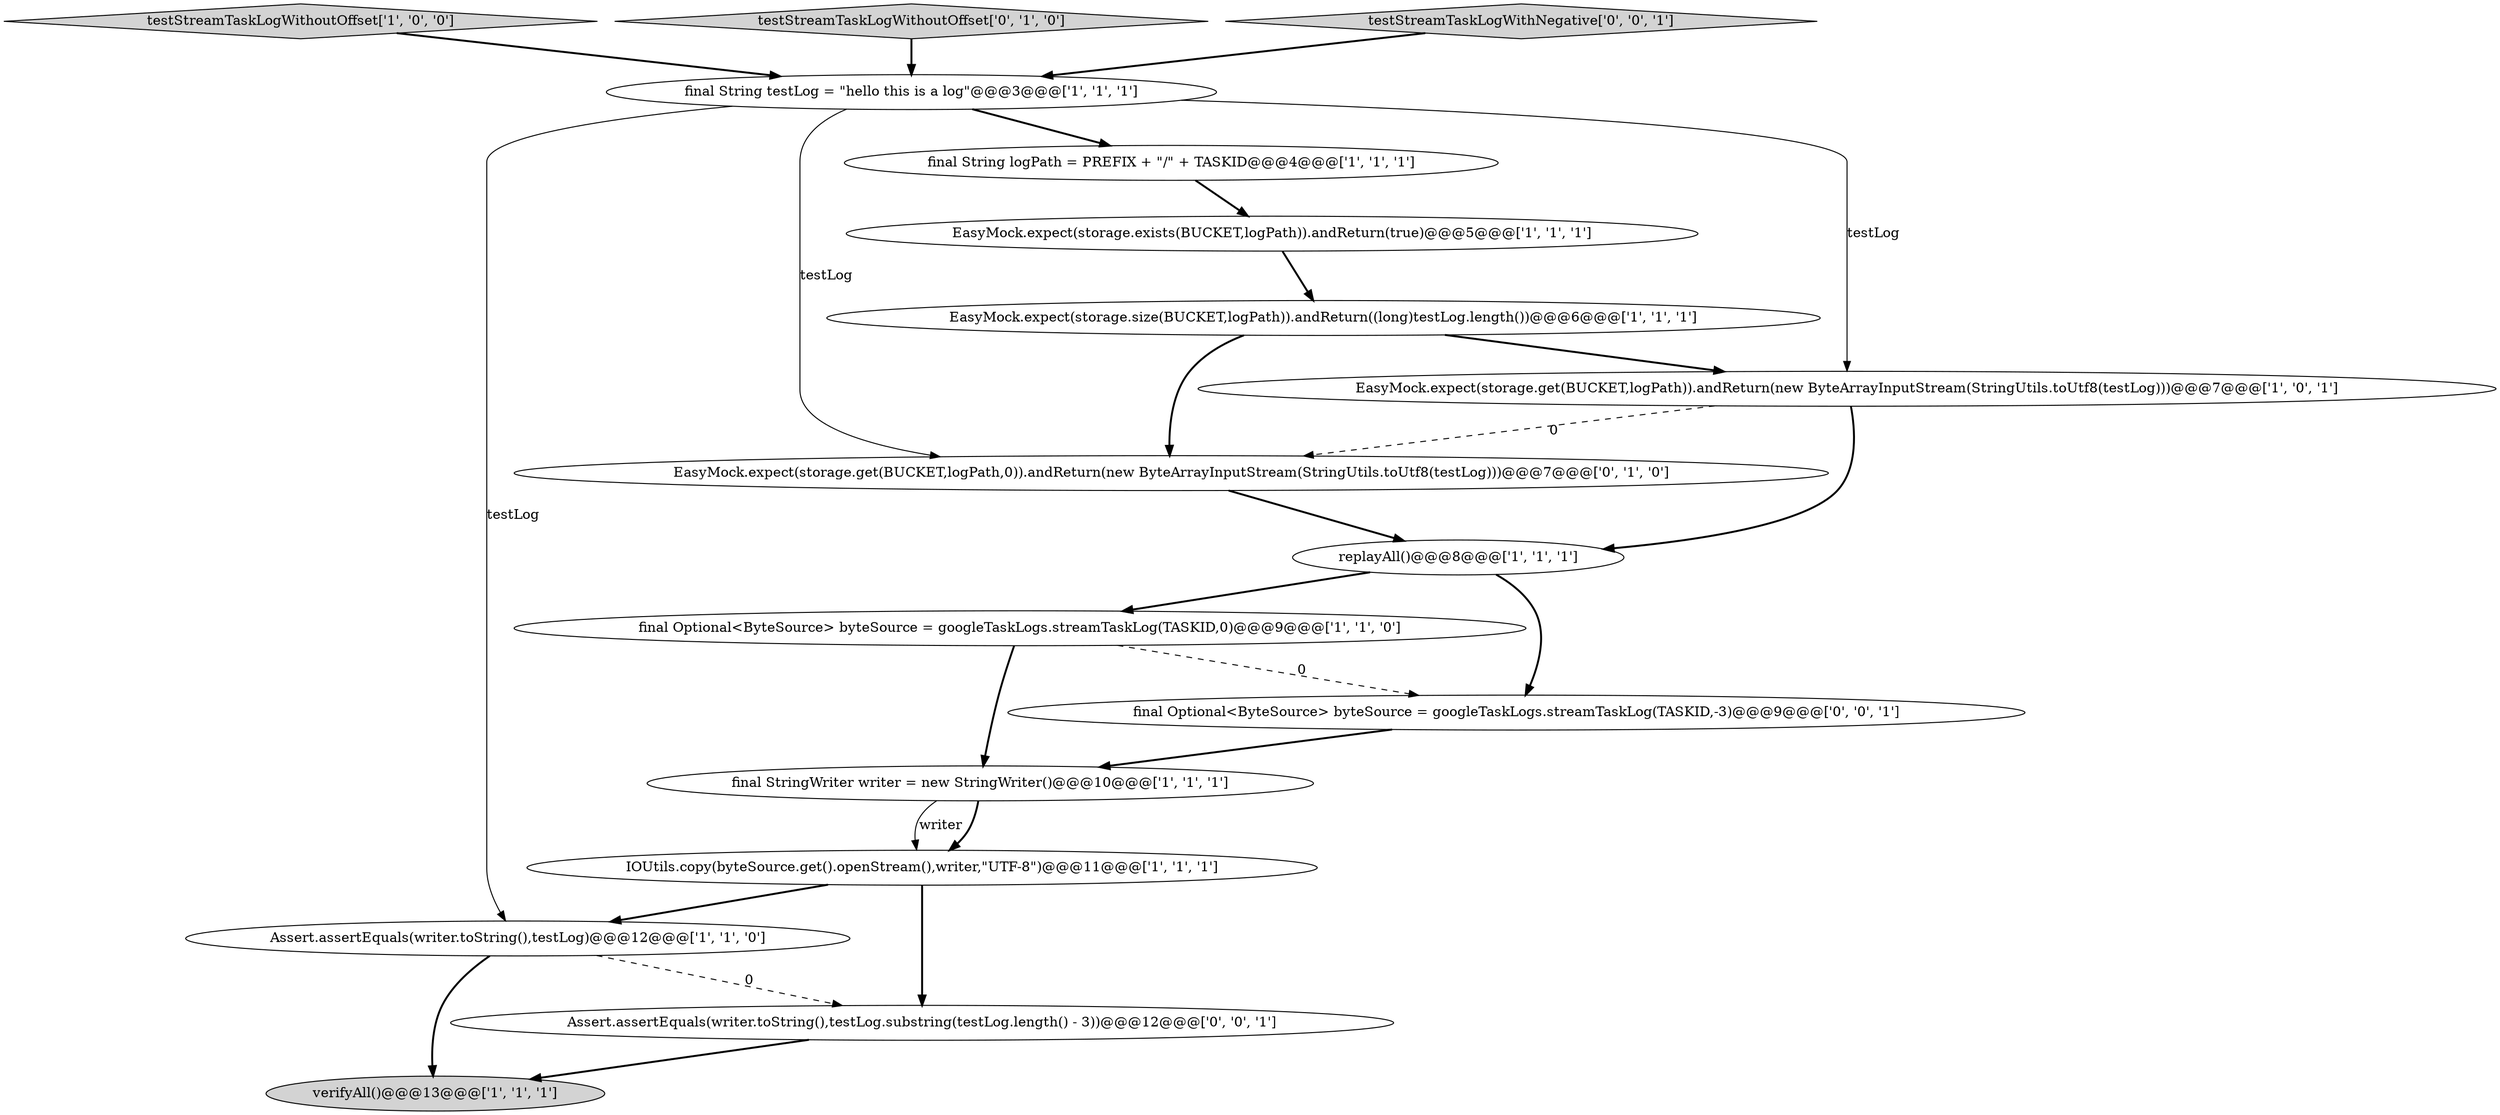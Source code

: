 digraph {
14 [style = filled, label = "final Optional<ByteSource> byteSource = googleTaskLogs.streamTaskLog(TASKID,-3)@@@9@@@['0', '0', '1']", fillcolor = white, shape = ellipse image = "AAA0AAABBB3BBB"];
4 [style = filled, label = "verifyAll()@@@13@@@['1', '1', '1']", fillcolor = lightgray, shape = ellipse image = "AAA0AAABBB1BBB"];
5 [style = filled, label = "replayAll()@@@8@@@['1', '1', '1']", fillcolor = white, shape = ellipse image = "AAA0AAABBB1BBB"];
2 [style = filled, label = "final String logPath = PREFIX + \"/\" + TASKID@@@4@@@['1', '1', '1']", fillcolor = white, shape = ellipse image = "AAA0AAABBB1BBB"];
7 [style = filled, label = "testStreamTaskLogWithoutOffset['1', '0', '0']", fillcolor = lightgray, shape = diamond image = "AAA0AAABBB1BBB"];
11 [style = filled, label = "Assert.assertEquals(writer.toString(),testLog)@@@12@@@['1', '1', '0']", fillcolor = white, shape = ellipse image = "AAA0AAABBB1BBB"];
13 [style = filled, label = "testStreamTaskLogWithoutOffset['0', '1', '0']", fillcolor = lightgray, shape = diamond image = "AAA0AAABBB2BBB"];
12 [style = filled, label = "EasyMock.expect(storage.get(BUCKET,logPath,0)).andReturn(new ByteArrayInputStream(StringUtils.toUtf8(testLog)))@@@7@@@['0', '1', '0']", fillcolor = white, shape = ellipse image = "AAA1AAABBB2BBB"];
3 [style = filled, label = "final String testLog = \"hello this is a log\"@@@3@@@['1', '1', '1']", fillcolor = white, shape = ellipse image = "AAA0AAABBB1BBB"];
16 [style = filled, label = "Assert.assertEquals(writer.toString(),testLog.substring(testLog.length() - 3))@@@12@@@['0', '0', '1']", fillcolor = white, shape = ellipse image = "AAA0AAABBB3BBB"];
9 [style = filled, label = "EasyMock.expect(storage.exists(BUCKET,logPath)).andReturn(true)@@@5@@@['1', '1', '1']", fillcolor = white, shape = ellipse image = "AAA0AAABBB1BBB"];
8 [style = filled, label = "IOUtils.copy(byteSource.get().openStream(),writer,\"UTF-8\")@@@11@@@['1', '1', '1']", fillcolor = white, shape = ellipse image = "AAA0AAABBB1BBB"];
15 [style = filled, label = "testStreamTaskLogWithNegative['0', '0', '1']", fillcolor = lightgray, shape = diamond image = "AAA0AAABBB3BBB"];
6 [style = filled, label = "final StringWriter writer = new StringWriter()@@@10@@@['1', '1', '1']", fillcolor = white, shape = ellipse image = "AAA0AAABBB1BBB"];
0 [style = filled, label = "EasyMock.expect(storage.get(BUCKET,logPath)).andReturn(new ByteArrayInputStream(StringUtils.toUtf8(testLog)))@@@7@@@['1', '0', '1']", fillcolor = white, shape = ellipse image = "AAA0AAABBB1BBB"];
1 [style = filled, label = "final Optional<ByteSource> byteSource = googleTaskLogs.streamTaskLog(TASKID,0)@@@9@@@['1', '1', '0']", fillcolor = white, shape = ellipse image = "AAA0AAABBB1BBB"];
10 [style = filled, label = "EasyMock.expect(storage.size(BUCKET,logPath)).andReturn((long)testLog.length())@@@6@@@['1', '1', '1']", fillcolor = white, shape = ellipse image = "AAA0AAABBB1BBB"];
8->16 [style = bold, label=""];
5->14 [style = bold, label=""];
3->0 [style = solid, label="testLog"];
11->4 [style = bold, label=""];
16->4 [style = bold, label=""];
3->2 [style = bold, label=""];
3->12 [style = solid, label="testLog"];
5->1 [style = bold, label=""];
1->14 [style = dashed, label="0"];
1->6 [style = bold, label=""];
6->8 [style = bold, label=""];
10->12 [style = bold, label=""];
7->3 [style = bold, label=""];
8->11 [style = bold, label=""];
2->9 [style = bold, label=""];
12->5 [style = bold, label=""];
11->16 [style = dashed, label="0"];
6->8 [style = solid, label="writer"];
14->6 [style = bold, label=""];
15->3 [style = bold, label=""];
13->3 [style = bold, label=""];
0->5 [style = bold, label=""];
3->11 [style = solid, label="testLog"];
10->0 [style = bold, label=""];
9->10 [style = bold, label=""];
0->12 [style = dashed, label="0"];
}
